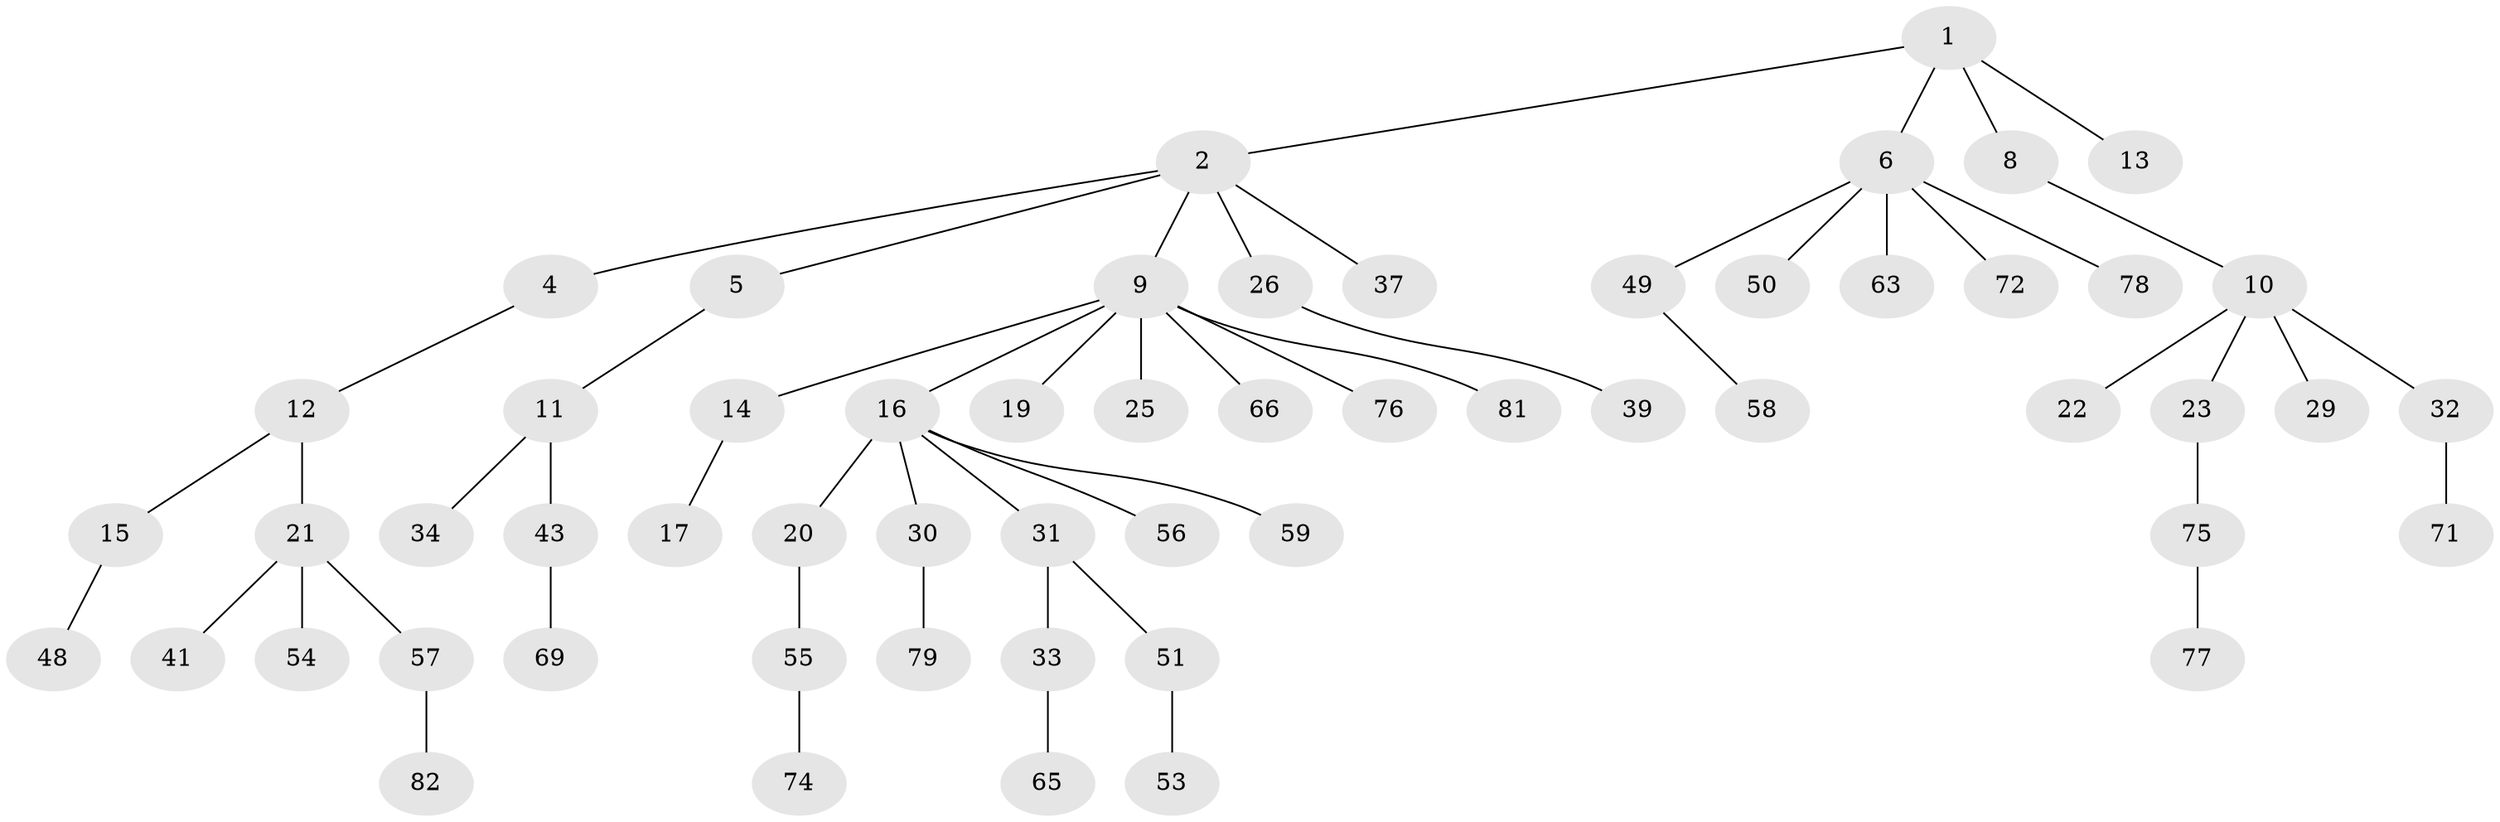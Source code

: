 // original degree distribution, {4: 0.012195121951219513, 6: 0.036585365853658534, 2: 0.23170731707317074, 3: 0.17073170731707318, 5: 0.024390243902439025, 1: 0.5121951219512195, 8: 0.012195121951219513}
// Generated by graph-tools (version 1.1) at 2025/11/02/27/25 16:11:27]
// undirected, 57 vertices, 56 edges
graph export_dot {
graph [start="1"]
  node [color=gray90,style=filled];
  1;
  2 [super="+3"];
  4 [super="+7"];
  5 [super="+36"];
  6 [super="+46"];
  8 [super="+18"];
  9 [super="+52"];
  10 [super="+28"];
  11 [super="+27"];
  12;
  13 [super="+42"];
  14 [super="+24"];
  15 [super="+47"];
  16;
  17 [super="+45"];
  19;
  20 [super="+40"];
  21 [super="+68"];
  22;
  23;
  25;
  26;
  29 [super="+44"];
  30 [super="+62"];
  31 [super="+35"];
  32 [super="+38"];
  33 [super="+70"];
  34;
  37;
  39 [super="+61"];
  41;
  43;
  48;
  49 [super="+64"];
  50;
  51;
  53;
  54;
  55 [super="+60"];
  56;
  57;
  58 [super="+80"];
  59;
  63 [super="+67"];
  65;
  66;
  69 [super="+73"];
  71;
  72;
  74;
  75;
  76;
  77;
  78;
  79;
  81;
  82;
  1 -- 2;
  1 -- 6;
  1 -- 8;
  1 -- 13;
  2 -- 4;
  2 -- 5;
  2 -- 9;
  2 -- 37;
  2 -- 26;
  4 -- 12;
  5 -- 11;
  6 -- 50;
  6 -- 72;
  6 -- 78;
  6 -- 49;
  6 -- 63;
  8 -- 10;
  9 -- 14;
  9 -- 16;
  9 -- 19;
  9 -- 25;
  9 -- 66;
  9 -- 76;
  9 -- 81;
  10 -- 22;
  10 -- 23;
  10 -- 29;
  10 -- 32;
  11 -- 43;
  11 -- 34;
  12 -- 15;
  12 -- 21;
  14 -- 17;
  15 -- 48;
  16 -- 20;
  16 -- 30;
  16 -- 31;
  16 -- 56;
  16 -- 59;
  20 -- 55;
  21 -- 41;
  21 -- 54;
  21 -- 57;
  23 -- 75;
  26 -- 39;
  30 -- 79;
  31 -- 33;
  31 -- 51;
  32 -- 71;
  33 -- 65;
  43 -- 69;
  49 -- 58;
  51 -- 53;
  55 -- 74;
  57 -- 82;
  75 -- 77;
}
